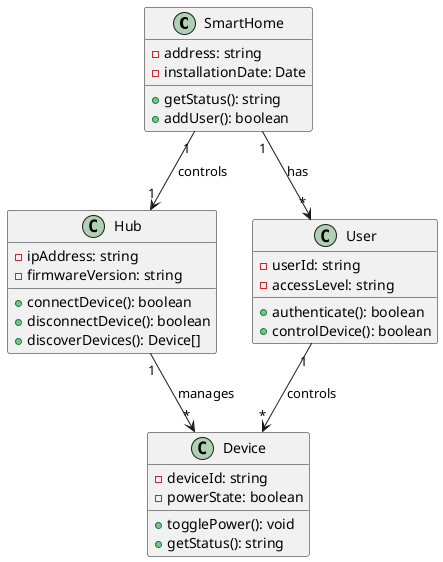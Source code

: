 :

#corrected model
```plantuml
@startuml
    class SmartHome {
        - address: string
        - installationDate: Date
        + getStatus(): string
        + addUser(): boolean
    }

    class Hub {
        - ipAddress: string
        - firmwareVersion: string
        + connectDevice(): boolean
        + disconnectDevice(): boolean
        + discoverDevices(): Device[]
    }

    class Device {
        - deviceId: string
        - powerState: boolean
        + togglePower(): void
        + getStatus(): string
    }

    class User {
        - userId: string
        - accessLevel: string
        + authenticate(): boolean
        + controlDevice(): boolean
    }

    SmartHome "1" --> "1" Hub : controls
    Hub "1" --> "*" Device : manages
    SmartHome "1" --> "*" User : has
    User "1" --> "*" Device : controls
@enduml
